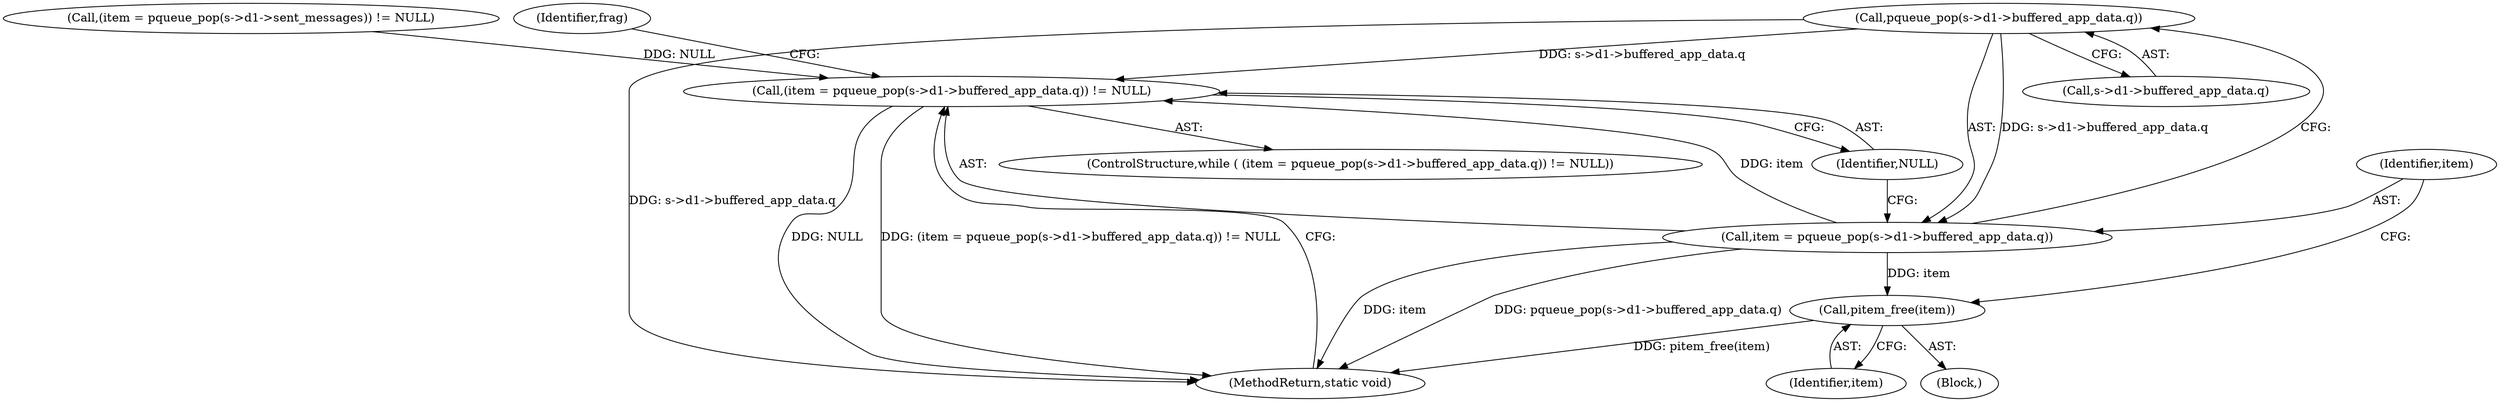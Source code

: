 digraph "0_openssl_470990fee0182566d439ef7e82d1abf18b7085d7@pointer" {
"1000250" [label="(Call,pqueue_pop(s->d1->buffered_app_data.q))"];
"1000247" [label="(Call,(item = pqueue_pop(s->d1->buffered_app_data.q)) != NULL)"];
"1000248" [label="(Call,item = pqueue_pop(s->d1->buffered_app_data.q))"];
"1000273" [label="(Call,pitem_free(item))"];
"1000248" [label="(Call,item = pqueue_pop(s->d1->buffered_app_data.q))"];
"1000258" [label="(Identifier,NULL)"];
"1000259" [label="(Block,)"];
"1000247" [label="(Call,(item = pqueue_pop(s->d1->buffered_app_data.q)) != NULL)"];
"1000249" [label="(Identifier,item)"];
"1000275" [label="(MethodReturn,static void)"];
"1000246" [label="(ControlStructure,while ( (item = pqueue_pop(s->d1->buffered_app_data.q)) != NULL))"];
"1000261" [label="(Identifier,frag)"];
"1000251" [label="(Call,s->d1->buffered_app_data.q)"];
"1000273" [label="(Call,pitem_free(item))"];
"1000220" [label="(Call,(item = pqueue_pop(s->d1->sent_messages)) != NULL)"];
"1000250" [label="(Call,pqueue_pop(s->d1->buffered_app_data.q))"];
"1000274" [label="(Identifier,item)"];
"1000250" -> "1000248"  [label="AST: "];
"1000250" -> "1000251"  [label="CFG: "];
"1000251" -> "1000250"  [label="AST: "];
"1000248" -> "1000250"  [label="CFG: "];
"1000250" -> "1000275"  [label="DDG: s->d1->buffered_app_data.q"];
"1000250" -> "1000247"  [label="DDG: s->d1->buffered_app_data.q"];
"1000250" -> "1000248"  [label="DDG: s->d1->buffered_app_data.q"];
"1000247" -> "1000246"  [label="AST: "];
"1000247" -> "1000258"  [label="CFG: "];
"1000248" -> "1000247"  [label="AST: "];
"1000258" -> "1000247"  [label="AST: "];
"1000261" -> "1000247"  [label="CFG: "];
"1000275" -> "1000247"  [label="CFG: "];
"1000247" -> "1000275"  [label="DDG: NULL"];
"1000247" -> "1000275"  [label="DDG: (item = pqueue_pop(s->d1->buffered_app_data.q)) != NULL"];
"1000248" -> "1000247"  [label="DDG: item"];
"1000220" -> "1000247"  [label="DDG: NULL"];
"1000249" -> "1000248"  [label="AST: "];
"1000258" -> "1000248"  [label="CFG: "];
"1000248" -> "1000275"  [label="DDG: pqueue_pop(s->d1->buffered_app_data.q)"];
"1000248" -> "1000275"  [label="DDG: item"];
"1000248" -> "1000273"  [label="DDG: item"];
"1000273" -> "1000259"  [label="AST: "];
"1000273" -> "1000274"  [label="CFG: "];
"1000274" -> "1000273"  [label="AST: "];
"1000249" -> "1000273"  [label="CFG: "];
"1000273" -> "1000275"  [label="DDG: pitem_free(item)"];
}
